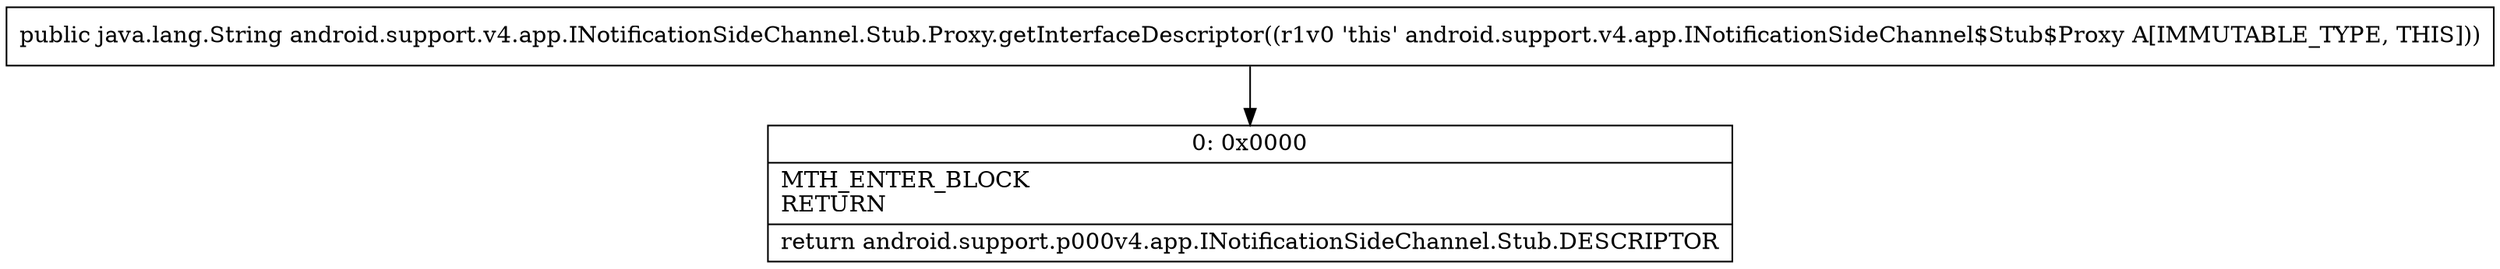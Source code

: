 digraph "CFG forandroid.support.v4.app.INotificationSideChannel.Stub.Proxy.getInterfaceDescriptor()Ljava\/lang\/String;" {
Node_0 [shape=record,label="{0\:\ 0x0000|MTH_ENTER_BLOCK\lRETURN\l|return android.support.p000v4.app.INotificationSideChannel.Stub.DESCRIPTOR\l}"];
MethodNode[shape=record,label="{public java.lang.String android.support.v4.app.INotificationSideChannel.Stub.Proxy.getInterfaceDescriptor((r1v0 'this' android.support.v4.app.INotificationSideChannel$Stub$Proxy A[IMMUTABLE_TYPE, THIS])) }"];
MethodNode -> Node_0;
}


